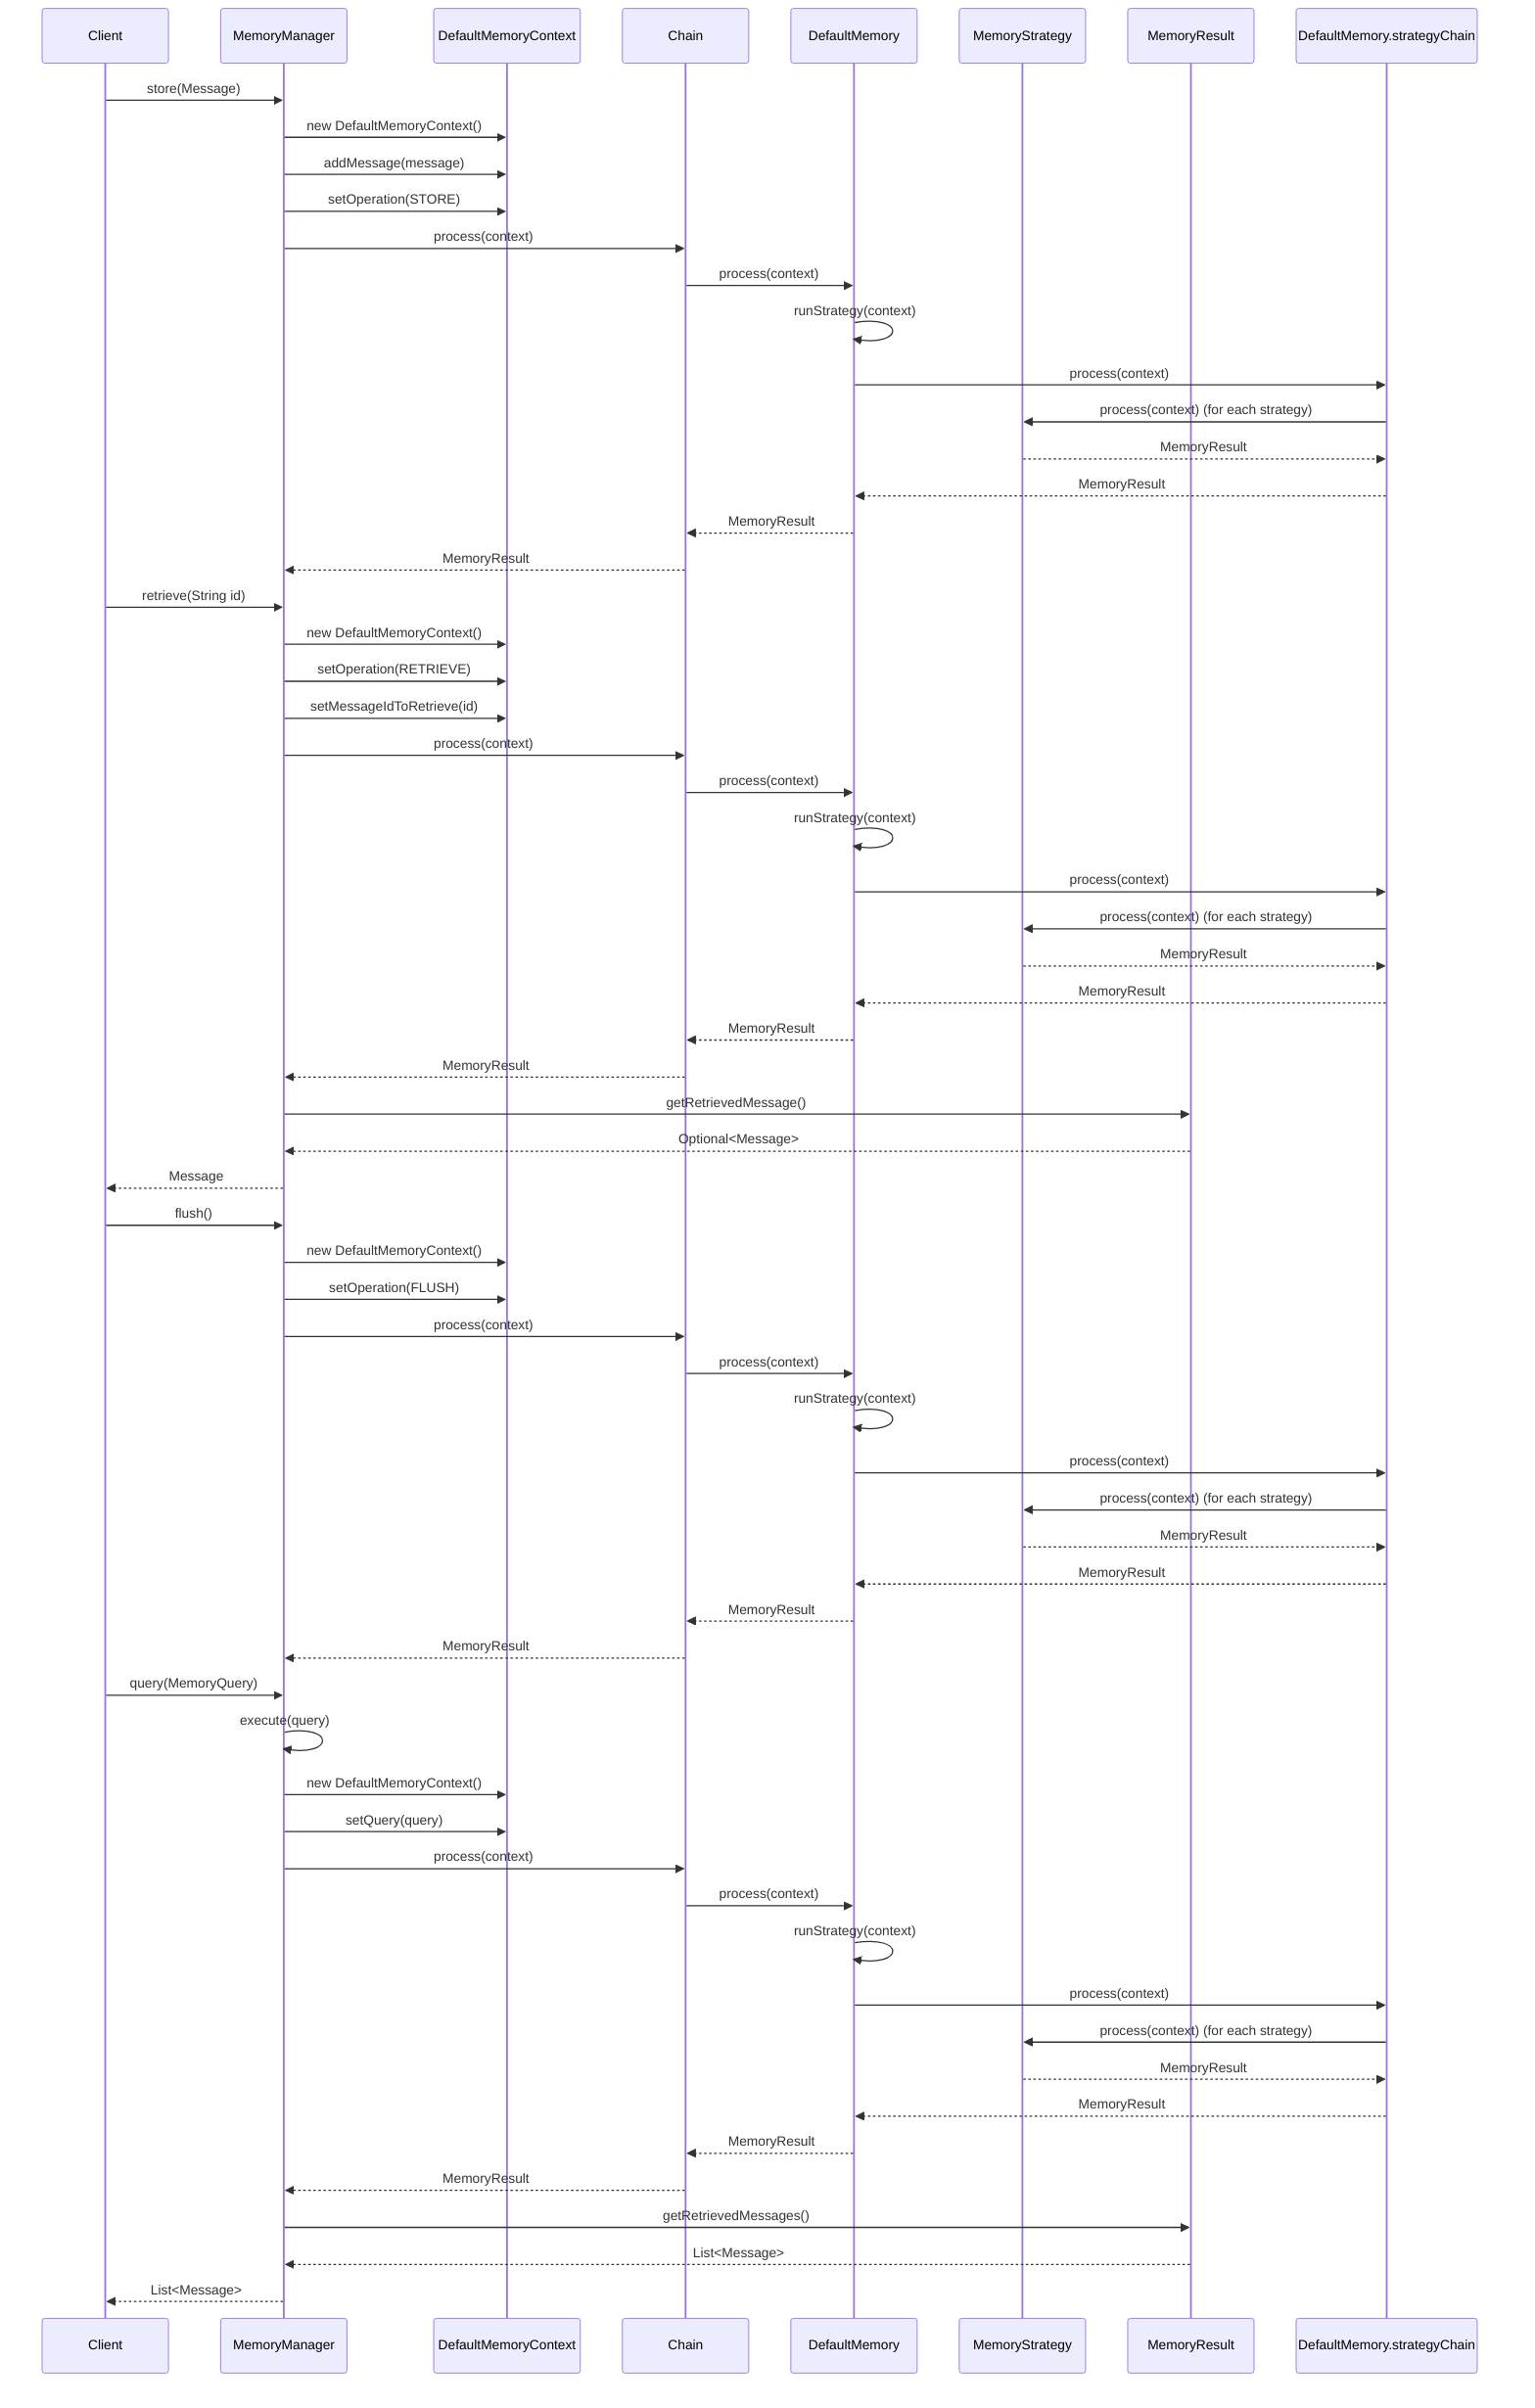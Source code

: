 sequenceDiagram
    participant Client
    participant MemoryManager
    participant DefaultMemoryContext
    participant Chain
    participant DefaultMemory
    participant MemoryStrategy
    participant MemoryResult

    %% store
    Client->>MemoryManager: store(Message)
    MemoryManager->>DefaultMemoryContext: new DefaultMemoryContext()
    MemoryManager->>DefaultMemoryContext: addMessage(message)
    MemoryManager->>DefaultMemoryContext: setOperation(STORE)
    MemoryManager->>Chain: process(context)
    Chain->>DefaultMemory: process(context)
    DefaultMemory->>DefaultMemory: runStrategy(context)
    DefaultMemory->>DefaultMemory.strategyChain: process(context)
    DefaultMemory.strategyChain->>MemoryStrategy: process(context) (for each strategy)
    MemoryStrategy-->>DefaultMemory.strategyChain: MemoryResult
    DefaultMemory.strategyChain-->>DefaultMemory: MemoryResult
    DefaultMemory-->>Chain: MemoryResult
    Chain-->>MemoryManager: MemoryResult

    %% retrieve
    Client->>MemoryManager: retrieve(String id)
    MemoryManager->>DefaultMemoryContext: new DefaultMemoryContext()
    MemoryManager->>DefaultMemoryContext: setOperation(RETRIEVE)
    MemoryManager->>DefaultMemoryContext: setMessageIdToRetrieve(id)
    MemoryManager->>Chain: process(context)
    Chain->>DefaultMemory: process(context)
    DefaultMemory->>DefaultMemory: runStrategy(context)
    DefaultMemory->>DefaultMemory.strategyChain: process(context)
    DefaultMemory.strategyChain->>MemoryStrategy: process(context) (for each strategy)
    MemoryStrategy-->>DefaultMemory.strategyChain: MemoryResult
    DefaultMemory.strategyChain-->>DefaultMemory: MemoryResult
    DefaultMemory-->>Chain: MemoryResult
    Chain-->>MemoryManager: MemoryResult
    MemoryManager->>MemoryResult: getRetrievedMessage()
    MemoryResult-->>MemoryManager: Optional<Message>
    MemoryManager-->>Client: Message

    %% flush
    Client->>MemoryManager: flush()
    MemoryManager->>DefaultMemoryContext: new DefaultMemoryContext()
    MemoryManager->>DefaultMemoryContext: setOperation(FLUSH)
    MemoryManager->>Chain: process(context)
    Chain->>DefaultMemory: process(context)
    DefaultMemory->>DefaultMemory: runStrategy(context)
    DefaultMemory->>DefaultMemory.strategyChain: process(context)
    DefaultMemory.strategyChain->>MemoryStrategy: process(context) (for each strategy)
    MemoryStrategy-->>DefaultMemory.strategyChain: MemoryResult
    DefaultMemory.strategyChain-->>DefaultMemory: MemoryResult
    DefaultMemory-->>Chain: MemoryResult
    Chain-->>MemoryManager: MemoryResult

    %% query
    Client->>MemoryManager: query(MemoryQuery)
    MemoryManager->>MemoryManager: execute(query)
    MemoryManager->>DefaultMemoryContext: new DefaultMemoryContext()
    MemoryManager->>DefaultMemoryContext: setQuery(query)
    MemoryManager->>Chain: process(context)
    Chain->>DefaultMemory: process(context)
    DefaultMemory->>DefaultMemory: runStrategy(context)
    DefaultMemory->>DefaultMemory.strategyChain: process(context)
    DefaultMemory.strategyChain->>MemoryStrategy: process(context) (for each strategy)
    MemoryStrategy-->>DefaultMemory.strategyChain: MemoryResult
    DefaultMemory.strategyChain-->>DefaultMemory: MemoryResult
    DefaultMemory-->>Chain: MemoryResult
    Chain-->>MemoryManager: MemoryResult
    MemoryManager->>MemoryResult: getRetrievedMessages()
    MemoryResult-->>MemoryManager: List<Message>
    MemoryManager-->>Client: List<Message>